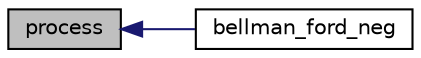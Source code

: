 digraph "process"
{
  edge [fontname="Helvetica",fontsize="10",labelfontname="Helvetica",labelfontsize="10"];
  node [fontname="Helvetica",fontsize="10",shape=record];
  rankdir="LR";
  Node1 [label="process",height=0.2,width=0.4,color="black", fillcolor="grey75", style="filled", fontcolor="black"];
  Node1 -> Node2 [dir="back",color="midnightblue",fontsize="10",style="solid",fontname="Helvetica"];
  Node2 [label="bellman_ford_neg",height=0.2,width=0.4,color="black", fillcolor="white", style="filled",URL="$bellman__ford__neg_8c.html#ae118dd73b7882364887c8b11b1196921"];
}
